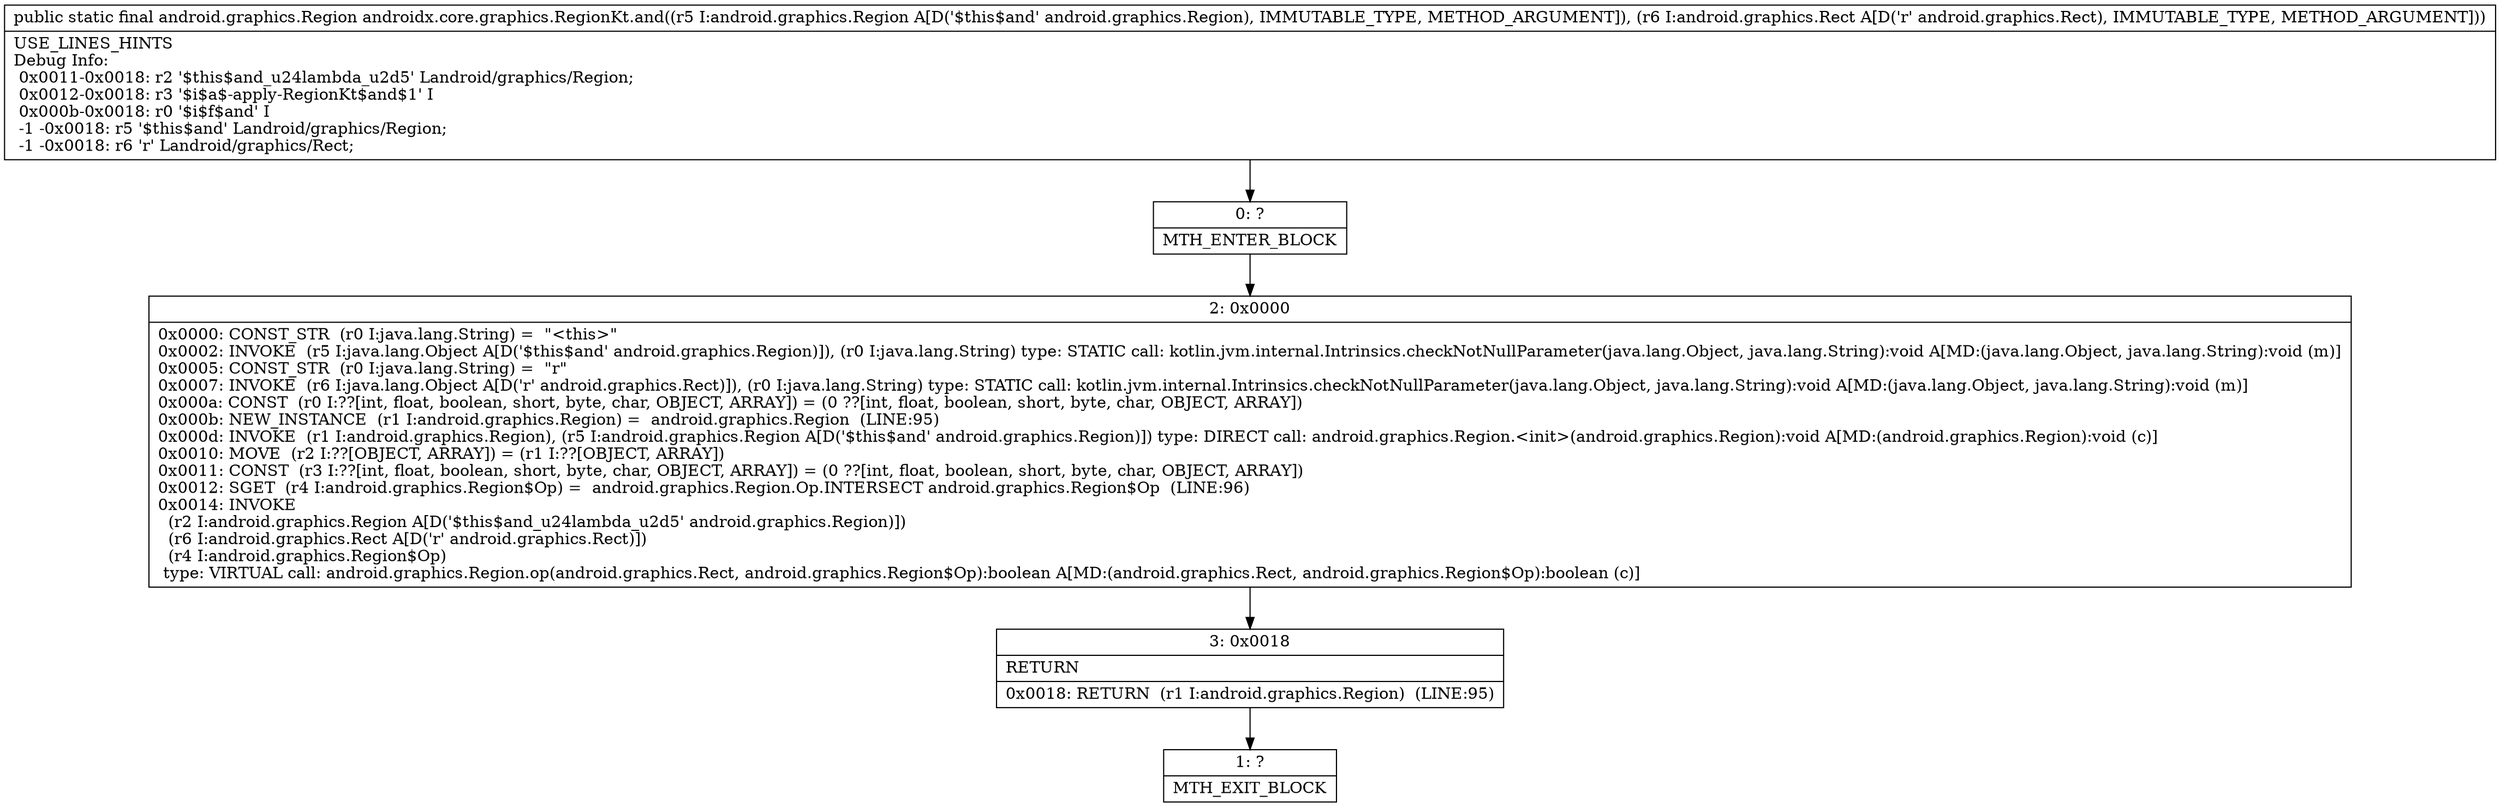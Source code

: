 digraph "CFG forandroidx.core.graphics.RegionKt.and(Landroid\/graphics\/Region;Landroid\/graphics\/Rect;)Landroid\/graphics\/Region;" {
Node_0 [shape=record,label="{0\:\ ?|MTH_ENTER_BLOCK\l}"];
Node_2 [shape=record,label="{2\:\ 0x0000|0x0000: CONST_STR  (r0 I:java.lang.String) =  \"\<this\>\" \l0x0002: INVOKE  (r5 I:java.lang.Object A[D('$this$and' android.graphics.Region)]), (r0 I:java.lang.String) type: STATIC call: kotlin.jvm.internal.Intrinsics.checkNotNullParameter(java.lang.Object, java.lang.String):void A[MD:(java.lang.Object, java.lang.String):void (m)]\l0x0005: CONST_STR  (r0 I:java.lang.String) =  \"r\" \l0x0007: INVOKE  (r6 I:java.lang.Object A[D('r' android.graphics.Rect)]), (r0 I:java.lang.String) type: STATIC call: kotlin.jvm.internal.Intrinsics.checkNotNullParameter(java.lang.Object, java.lang.String):void A[MD:(java.lang.Object, java.lang.String):void (m)]\l0x000a: CONST  (r0 I:??[int, float, boolean, short, byte, char, OBJECT, ARRAY]) = (0 ??[int, float, boolean, short, byte, char, OBJECT, ARRAY]) \l0x000b: NEW_INSTANCE  (r1 I:android.graphics.Region) =  android.graphics.Region  (LINE:95)\l0x000d: INVOKE  (r1 I:android.graphics.Region), (r5 I:android.graphics.Region A[D('$this$and' android.graphics.Region)]) type: DIRECT call: android.graphics.Region.\<init\>(android.graphics.Region):void A[MD:(android.graphics.Region):void (c)]\l0x0010: MOVE  (r2 I:??[OBJECT, ARRAY]) = (r1 I:??[OBJECT, ARRAY]) \l0x0011: CONST  (r3 I:??[int, float, boolean, short, byte, char, OBJECT, ARRAY]) = (0 ??[int, float, boolean, short, byte, char, OBJECT, ARRAY]) \l0x0012: SGET  (r4 I:android.graphics.Region$Op) =  android.graphics.Region.Op.INTERSECT android.graphics.Region$Op  (LINE:96)\l0x0014: INVOKE  \l  (r2 I:android.graphics.Region A[D('$this$and_u24lambda_u2d5' android.graphics.Region)])\l  (r6 I:android.graphics.Rect A[D('r' android.graphics.Rect)])\l  (r4 I:android.graphics.Region$Op)\l type: VIRTUAL call: android.graphics.Region.op(android.graphics.Rect, android.graphics.Region$Op):boolean A[MD:(android.graphics.Rect, android.graphics.Region$Op):boolean (c)]\l}"];
Node_3 [shape=record,label="{3\:\ 0x0018|RETURN\l|0x0018: RETURN  (r1 I:android.graphics.Region)  (LINE:95)\l}"];
Node_1 [shape=record,label="{1\:\ ?|MTH_EXIT_BLOCK\l}"];
MethodNode[shape=record,label="{public static final android.graphics.Region androidx.core.graphics.RegionKt.and((r5 I:android.graphics.Region A[D('$this$and' android.graphics.Region), IMMUTABLE_TYPE, METHOD_ARGUMENT]), (r6 I:android.graphics.Rect A[D('r' android.graphics.Rect), IMMUTABLE_TYPE, METHOD_ARGUMENT]))  | USE_LINES_HINTS\lDebug Info:\l  0x0011\-0x0018: r2 '$this$and_u24lambda_u2d5' Landroid\/graphics\/Region;\l  0x0012\-0x0018: r3 '$i$a$\-apply\-RegionKt$and$1' I\l  0x000b\-0x0018: r0 '$i$f$and' I\l  \-1 \-0x0018: r5 '$this$and' Landroid\/graphics\/Region;\l  \-1 \-0x0018: r6 'r' Landroid\/graphics\/Rect;\l}"];
MethodNode -> Node_0;Node_0 -> Node_2;
Node_2 -> Node_3;
Node_3 -> Node_1;
}

